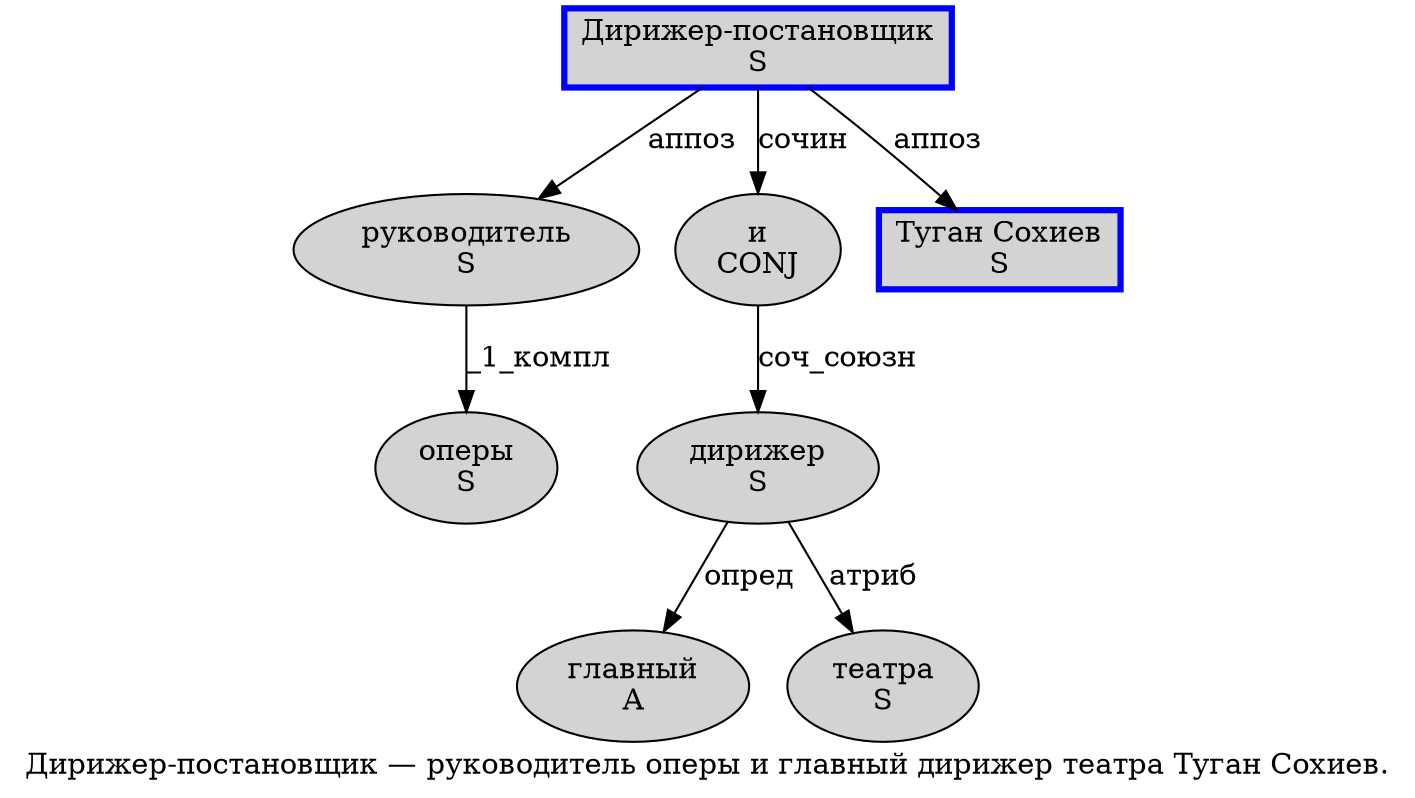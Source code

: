digraph SENTENCE_837 {
	graph [label="Дирижер-постановщик — руководитель оперы и главный дирижер театра Туган Сохиев."]
	node [style=filled]
		0 [label="Дирижер-постановщик
S" color=blue fillcolor=lightgray penwidth=3 shape=box]
		2 [label="руководитель
S" color="" fillcolor=lightgray penwidth=1 shape=ellipse]
		3 [label="оперы
S" color="" fillcolor=lightgray penwidth=1 shape=ellipse]
		4 [label="и
CONJ" color="" fillcolor=lightgray penwidth=1 shape=ellipse]
		5 [label="главный
A" color="" fillcolor=lightgray penwidth=1 shape=ellipse]
		6 [label="дирижер
S" color="" fillcolor=lightgray penwidth=1 shape=ellipse]
		7 [label="театра
S" color="" fillcolor=lightgray penwidth=1 shape=ellipse]
		8 [label="Туган Сохиев
S" color=blue fillcolor=lightgray penwidth=3 shape=box]
			2 -> 3 [label="_1_компл"]
			0 -> 2 [label="аппоз"]
			0 -> 4 [label="сочин"]
			0 -> 8 [label="аппоз"]
			4 -> 6 [label="соч_союзн"]
			6 -> 5 [label="опред"]
			6 -> 7 [label="атриб"]
}